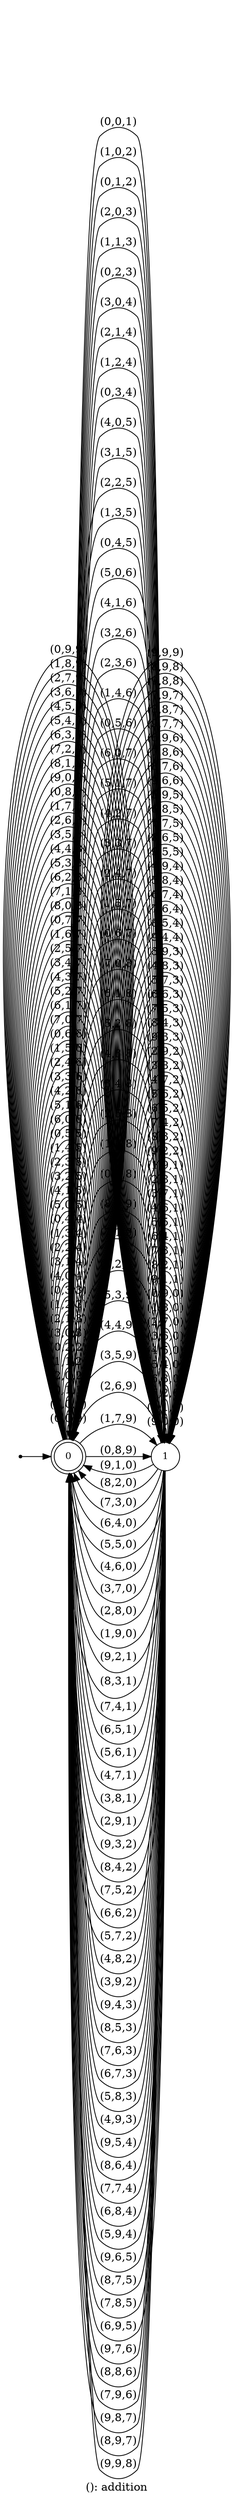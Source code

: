 digraph G {
label = "(): addition";
rankdir = LR;
node [shape = doublecircle, label="0", fontsize=12]0;
node [shape = circle, label="1", fontsize=12]1;
node [shape = point ]; qi
qi ->0;
0 -> 0[ label = "(0,0,0)"];
0 -> 1[ label = "(0,0,1)"];
0 -> 0[ label = "(1,0,1)"];
0 -> 0[ label = "(0,1,1)"];
0 -> 1[ label = "(1,0,2)"];
0 -> 0[ label = "(2,0,2)"];
0 -> 1[ label = "(0,1,2)"];
0 -> 0[ label = "(1,1,2)"];
0 -> 0[ label = "(0,2,2)"];
0 -> 1[ label = "(2,0,3)"];
0 -> 0[ label = "(3,0,3)"];
0 -> 1[ label = "(1,1,3)"];
0 -> 0[ label = "(2,1,3)"];
0 -> 1[ label = "(0,2,3)"];
0 -> 0[ label = "(1,2,3)"];
0 -> 0[ label = "(0,3,3)"];
0 -> 1[ label = "(3,0,4)"];
0 -> 0[ label = "(4,0,4)"];
0 -> 1[ label = "(2,1,4)"];
0 -> 0[ label = "(3,1,4)"];
0 -> 1[ label = "(1,2,4)"];
0 -> 0[ label = "(2,2,4)"];
0 -> 1[ label = "(0,3,4)"];
0 -> 0[ label = "(1,3,4)"];
0 -> 0[ label = "(0,4,4)"];
0 -> 1[ label = "(4,0,5)"];
0 -> 0[ label = "(5,0,5)"];
0 -> 1[ label = "(3,1,5)"];
0 -> 0[ label = "(4,1,5)"];
0 -> 1[ label = "(2,2,5)"];
0 -> 0[ label = "(3,2,5)"];
0 -> 1[ label = "(1,3,5)"];
0 -> 0[ label = "(2,3,5)"];
0 -> 1[ label = "(0,4,5)"];
0 -> 0[ label = "(1,4,5)"];
0 -> 0[ label = "(0,5,5)"];
0 -> 1[ label = "(5,0,6)"];
0 -> 0[ label = "(6,0,6)"];
0 -> 1[ label = "(4,1,6)"];
0 -> 0[ label = "(5,1,6)"];
0 -> 1[ label = "(3,2,6)"];
0 -> 0[ label = "(4,2,6)"];
0 -> 1[ label = "(2,3,6)"];
0 -> 0[ label = "(3,3,6)"];
0 -> 1[ label = "(1,4,6)"];
0 -> 0[ label = "(2,4,6)"];
0 -> 1[ label = "(0,5,6)"];
0 -> 0[ label = "(1,5,6)"];
0 -> 0[ label = "(0,6,6)"];
0 -> 1[ label = "(6,0,7)"];
0 -> 0[ label = "(7,0,7)"];
0 -> 1[ label = "(5,1,7)"];
0 -> 0[ label = "(6,1,7)"];
0 -> 1[ label = "(4,2,7)"];
0 -> 0[ label = "(5,2,7)"];
0 -> 1[ label = "(3,3,7)"];
0 -> 0[ label = "(4,3,7)"];
0 -> 1[ label = "(2,4,7)"];
0 -> 0[ label = "(3,4,7)"];
0 -> 1[ label = "(1,5,7)"];
0 -> 0[ label = "(2,5,7)"];
0 -> 1[ label = "(0,6,7)"];
0 -> 0[ label = "(1,6,7)"];
0 -> 0[ label = "(0,7,7)"];
0 -> 1[ label = "(7,0,8)"];
0 -> 0[ label = "(8,0,8)"];
0 -> 1[ label = "(6,1,8)"];
0 -> 0[ label = "(7,1,8)"];
0 -> 1[ label = "(5,2,8)"];
0 -> 0[ label = "(6,2,8)"];
0 -> 1[ label = "(4,3,8)"];
0 -> 0[ label = "(5,3,8)"];
0 -> 1[ label = "(3,4,8)"];
0 -> 0[ label = "(4,4,8)"];
0 -> 1[ label = "(2,5,8)"];
0 -> 0[ label = "(3,5,8)"];
0 -> 1[ label = "(1,6,8)"];
0 -> 0[ label = "(2,6,8)"];
0 -> 1[ label = "(0,7,8)"];
0 -> 0[ label = "(1,7,8)"];
0 -> 0[ label = "(0,8,8)"];
0 -> 1[ label = "(8,0,9)"];
0 -> 0[ label = "(9,0,9)"];
0 -> 1[ label = "(7,1,9)"];
0 -> 0[ label = "(8,1,9)"];
0 -> 1[ label = "(6,2,9)"];
0 -> 0[ label = "(7,2,9)"];
0 -> 1[ label = "(5,3,9)"];
0 -> 0[ label = "(6,3,9)"];
0 -> 1[ label = "(4,4,9)"];
0 -> 0[ label = "(5,4,9)"];
0 -> 1[ label = "(3,5,9)"];
0 -> 0[ label = "(4,5,9)"];
0 -> 1[ label = "(2,6,9)"];
0 -> 0[ label = "(3,6,9)"];
0 -> 1[ label = "(1,7,9)"];
0 -> 0[ label = "(2,7,9)"];
0 -> 1[ label = "(0,8,9)"];
0 -> 0[ label = "(1,8,9)"];
0 -> 0[ label = "(0,9,9)"];
1 -> 1[ label = "(9,0,0)"];
1 -> 1[ label = "(8,1,0)"];
1 -> 0[ label = "(9,1,0)"];
1 -> 1[ label = "(7,2,0)"];
1 -> 0[ label = "(8,2,0)"];
1 -> 1[ label = "(6,3,0)"];
1 -> 0[ label = "(7,3,0)"];
1 -> 1[ label = "(5,4,0)"];
1 -> 0[ label = "(6,4,0)"];
1 -> 1[ label = "(4,5,0)"];
1 -> 0[ label = "(5,5,0)"];
1 -> 1[ label = "(3,6,0)"];
1 -> 0[ label = "(4,6,0)"];
1 -> 1[ label = "(2,7,0)"];
1 -> 0[ label = "(3,7,0)"];
1 -> 1[ label = "(1,8,0)"];
1 -> 0[ label = "(2,8,0)"];
1 -> 1[ label = "(0,9,0)"];
1 -> 0[ label = "(1,9,0)"];
1 -> 1[ label = "(9,1,1)"];
1 -> 1[ label = "(8,2,1)"];
1 -> 0[ label = "(9,2,1)"];
1 -> 1[ label = "(7,3,1)"];
1 -> 0[ label = "(8,3,1)"];
1 -> 1[ label = "(6,4,1)"];
1 -> 0[ label = "(7,4,1)"];
1 -> 1[ label = "(5,5,1)"];
1 -> 0[ label = "(6,5,1)"];
1 -> 1[ label = "(4,6,1)"];
1 -> 0[ label = "(5,6,1)"];
1 -> 1[ label = "(3,7,1)"];
1 -> 0[ label = "(4,7,1)"];
1 -> 1[ label = "(2,8,1)"];
1 -> 0[ label = "(3,8,1)"];
1 -> 1[ label = "(1,9,1)"];
1 -> 0[ label = "(2,9,1)"];
1 -> 1[ label = "(9,2,2)"];
1 -> 1[ label = "(8,3,2)"];
1 -> 0[ label = "(9,3,2)"];
1 -> 1[ label = "(7,4,2)"];
1 -> 0[ label = "(8,4,2)"];
1 -> 1[ label = "(6,5,2)"];
1 -> 0[ label = "(7,5,2)"];
1 -> 1[ label = "(5,6,2)"];
1 -> 0[ label = "(6,6,2)"];
1 -> 1[ label = "(4,7,2)"];
1 -> 0[ label = "(5,7,2)"];
1 -> 1[ label = "(3,8,2)"];
1 -> 0[ label = "(4,8,2)"];
1 -> 1[ label = "(2,9,2)"];
1 -> 0[ label = "(3,9,2)"];
1 -> 1[ label = "(9,3,3)"];
1 -> 1[ label = "(8,4,3)"];
1 -> 0[ label = "(9,4,3)"];
1 -> 1[ label = "(7,5,3)"];
1 -> 0[ label = "(8,5,3)"];
1 -> 1[ label = "(6,6,3)"];
1 -> 0[ label = "(7,6,3)"];
1 -> 1[ label = "(5,7,3)"];
1 -> 0[ label = "(6,7,3)"];
1 -> 1[ label = "(4,8,3)"];
1 -> 0[ label = "(5,8,3)"];
1 -> 1[ label = "(3,9,3)"];
1 -> 0[ label = "(4,9,3)"];
1 -> 1[ label = "(9,4,4)"];
1 -> 1[ label = "(8,5,4)"];
1 -> 0[ label = "(9,5,4)"];
1 -> 1[ label = "(7,6,4)"];
1 -> 0[ label = "(8,6,4)"];
1 -> 1[ label = "(6,7,4)"];
1 -> 0[ label = "(7,7,4)"];
1 -> 1[ label = "(5,8,4)"];
1 -> 0[ label = "(6,8,4)"];
1 -> 1[ label = "(4,9,4)"];
1 -> 0[ label = "(5,9,4)"];
1 -> 1[ label = "(9,5,5)"];
1 -> 1[ label = "(8,6,5)"];
1 -> 0[ label = "(9,6,5)"];
1 -> 1[ label = "(7,7,5)"];
1 -> 0[ label = "(8,7,5)"];
1 -> 1[ label = "(6,8,5)"];
1 -> 0[ label = "(7,8,5)"];
1 -> 1[ label = "(5,9,5)"];
1 -> 0[ label = "(6,9,5)"];
1 -> 1[ label = "(9,6,6)"];
1 -> 1[ label = "(8,7,6)"];
1 -> 0[ label = "(9,7,6)"];
1 -> 1[ label = "(7,8,6)"];
1 -> 0[ label = "(8,8,6)"];
1 -> 1[ label = "(6,9,6)"];
1 -> 0[ label = "(7,9,6)"];
1 -> 1[ label = "(9,7,7)"];
1 -> 1[ label = "(8,8,7)"];
1 -> 0[ label = "(9,8,7)"];
1 -> 1[ label = "(7,9,7)"];
1 -> 0[ label = "(8,9,7)"];
1 -> 1[ label = "(9,8,8)"];
1 -> 1[ label = "(8,9,8)"];
1 -> 0[ label = "(9,9,8)"];
1 -> 1[ label = "(9,9,9)"];
}
